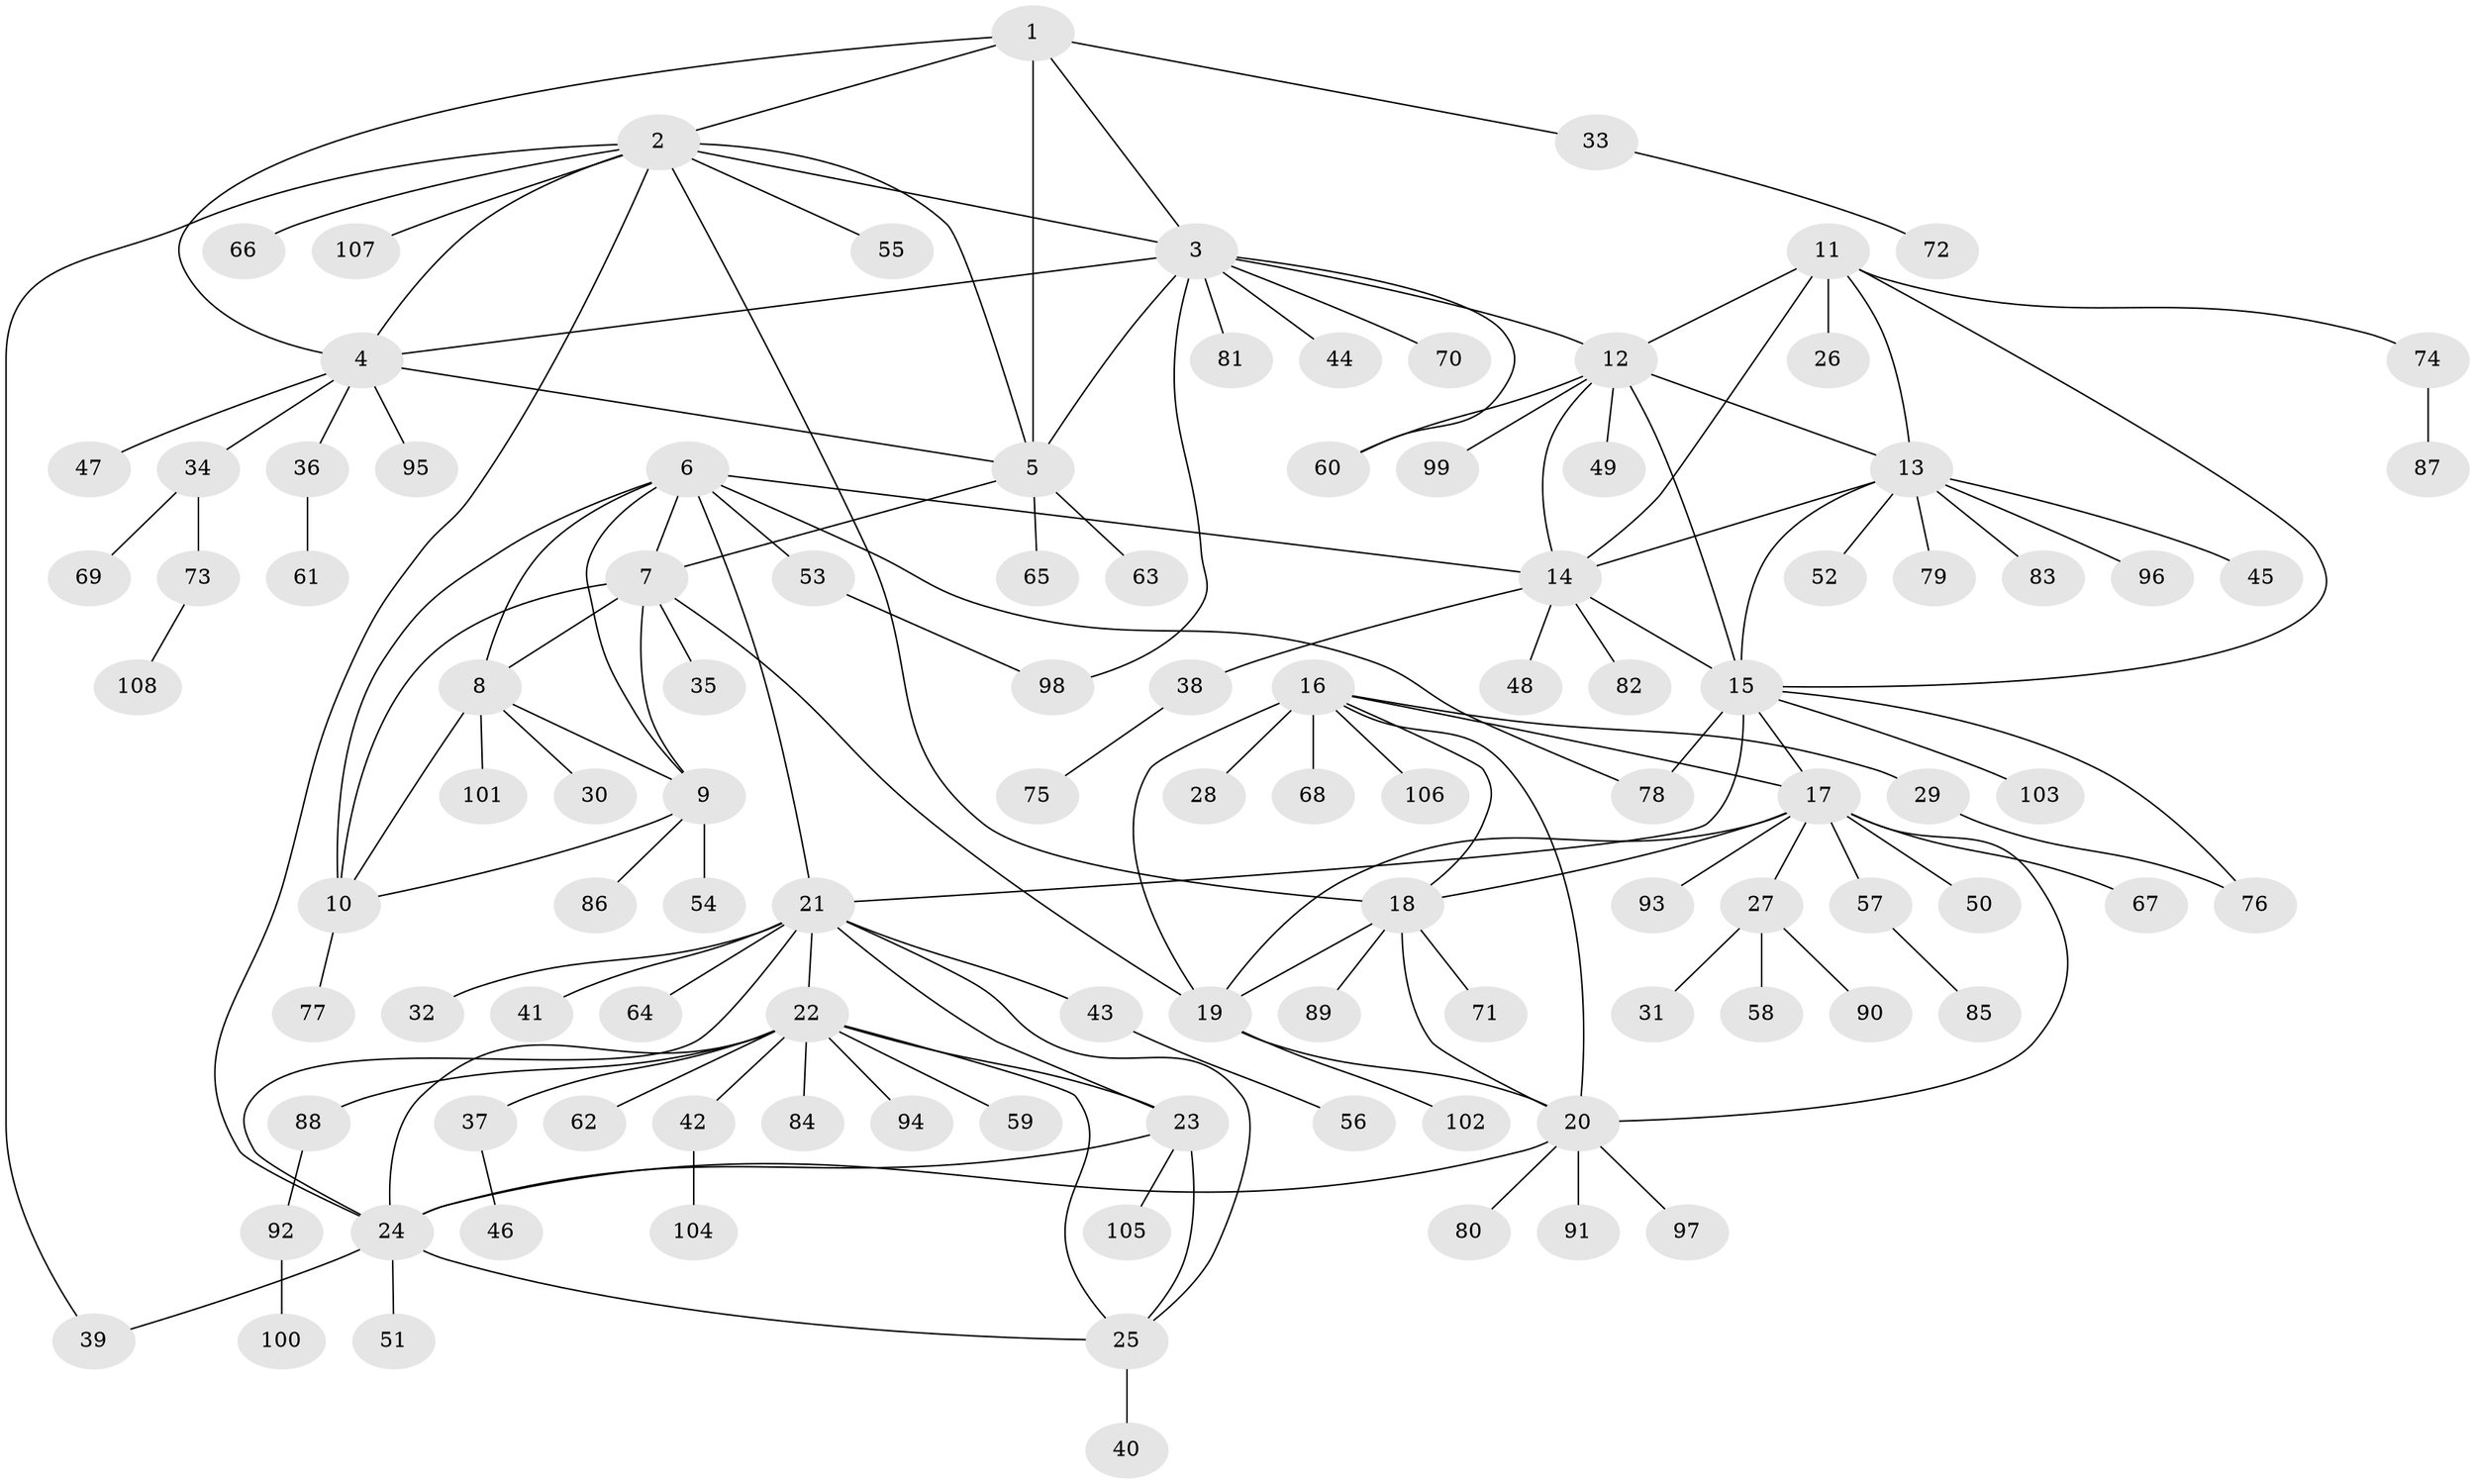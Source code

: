 // coarse degree distribution, {5: 0.0625, 6: 0.15625, 3: 0.03125, 1: 0.6875, 4: 0.03125, 7: 0.03125}
// Generated by graph-tools (version 1.1) at 2025/57/03/04/25 21:57:47]
// undirected, 108 vertices, 148 edges
graph export_dot {
graph [start="1"]
  node [color=gray90,style=filled];
  1;
  2;
  3;
  4;
  5;
  6;
  7;
  8;
  9;
  10;
  11;
  12;
  13;
  14;
  15;
  16;
  17;
  18;
  19;
  20;
  21;
  22;
  23;
  24;
  25;
  26;
  27;
  28;
  29;
  30;
  31;
  32;
  33;
  34;
  35;
  36;
  37;
  38;
  39;
  40;
  41;
  42;
  43;
  44;
  45;
  46;
  47;
  48;
  49;
  50;
  51;
  52;
  53;
  54;
  55;
  56;
  57;
  58;
  59;
  60;
  61;
  62;
  63;
  64;
  65;
  66;
  67;
  68;
  69;
  70;
  71;
  72;
  73;
  74;
  75;
  76;
  77;
  78;
  79;
  80;
  81;
  82;
  83;
  84;
  85;
  86;
  87;
  88;
  89;
  90;
  91;
  92;
  93;
  94;
  95;
  96;
  97;
  98;
  99;
  100;
  101;
  102;
  103;
  104;
  105;
  106;
  107;
  108;
  1 -- 2;
  1 -- 3;
  1 -- 4;
  1 -- 5;
  1 -- 33;
  2 -- 3;
  2 -- 4;
  2 -- 5;
  2 -- 18;
  2 -- 24;
  2 -- 39;
  2 -- 55;
  2 -- 66;
  2 -- 107;
  3 -- 4;
  3 -- 5;
  3 -- 12;
  3 -- 44;
  3 -- 60;
  3 -- 70;
  3 -- 81;
  3 -- 98;
  4 -- 5;
  4 -- 34;
  4 -- 36;
  4 -- 47;
  4 -- 95;
  5 -- 7;
  5 -- 63;
  5 -- 65;
  6 -- 7;
  6 -- 8;
  6 -- 9;
  6 -- 10;
  6 -- 14;
  6 -- 21;
  6 -- 53;
  6 -- 78;
  7 -- 8;
  7 -- 9;
  7 -- 10;
  7 -- 19;
  7 -- 35;
  8 -- 9;
  8 -- 10;
  8 -- 30;
  8 -- 101;
  9 -- 10;
  9 -- 54;
  9 -- 86;
  10 -- 77;
  11 -- 12;
  11 -- 13;
  11 -- 14;
  11 -- 15;
  11 -- 26;
  11 -- 74;
  12 -- 13;
  12 -- 14;
  12 -- 15;
  12 -- 49;
  12 -- 60;
  12 -- 99;
  13 -- 14;
  13 -- 15;
  13 -- 45;
  13 -- 52;
  13 -- 79;
  13 -- 83;
  13 -- 96;
  14 -- 15;
  14 -- 38;
  14 -- 48;
  14 -- 82;
  15 -- 17;
  15 -- 21;
  15 -- 76;
  15 -- 78;
  15 -- 103;
  16 -- 17;
  16 -- 18;
  16 -- 19;
  16 -- 20;
  16 -- 28;
  16 -- 29;
  16 -- 68;
  16 -- 106;
  17 -- 18;
  17 -- 19;
  17 -- 20;
  17 -- 27;
  17 -- 50;
  17 -- 57;
  17 -- 67;
  17 -- 93;
  18 -- 19;
  18 -- 20;
  18 -- 71;
  18 -- 89;
  19 -- 20;
  19 -- 102;
  20 -- 24;
  20 -- 80;
  20 -- 91;
  20 -- 97;
  21 -- 22;
  21 -- 23;
  21 -- 24;
  21 -- 25;
  21 -- 32;
  21 -- 41;
  21 -- 43;
  21 -- 64;
  22 -- 23;
  22 -- 24;
  22 -- 25;
  22 -- 37;
  22 -- 42;
  22 -- 59;
  22 -- 62;
  22 -- 84;
  22 -- 88;
  22 -- 94;
  23 -- 24;
  23 -- 25;
  23 -- 105;
  24 -- 25;
  24 -- 39;
  24 -- 51;
  25 -- 40;
  27 -- 31;
  27 -- 58;
  27 -- 90;
  29 -- 76;
  33 -- 72;
  34 -- 69;
  34 -- 73;
  36 -- 61;
  37 -- 46;
  38 -- 75;
  42 -- 104;
  43 -- 56;
  53 -- 98;
  57 -- 85;
  73 -- 108;
  74 -- 87;
  88 -- 92;
  92 -- 100;
}
